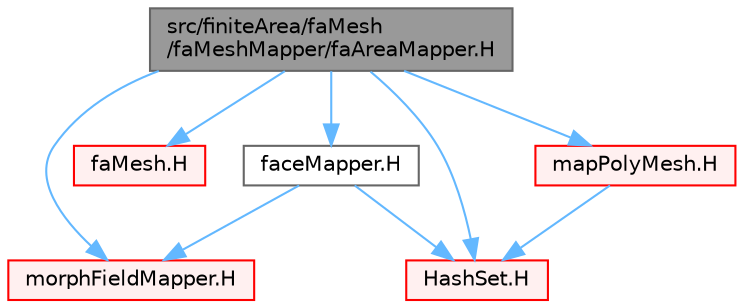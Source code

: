 digraph "src/finiteArea/faMesh/faMeshMapper/faAreaMapper.H"
{
 // LATEX_PDF_SIZE
  bgcolor="transparent";
  edge [fontname=Helvetica,fontsize=10,labelfontname=Helvetica,labelfontsize=10];
  node [fontname=Helvetica,fontsize=10,shape=box,height=0.2,width=0.4];
  Node1 [id="Node000001",label="src/finiteArea/faMesh\l/faMeshMapper/faAreaMapper.H",height=0.2,width=0.4,color="gray40", fillcolor="grey60", style="filled", fontcolor="black",tooltip=" "];
  Node1 -> Node2 [id="edge1_Node000001_Node000002",color="steelblue1",style="solid",tooltip=" "];
  Node2 [id="Node000002",label="morphFieldMapper.H",height=0.2,width=0.4,color="red", fillcolor="#FFF0F0", style="filled",URL="$morphFieldMapper_8H.html",tooltip=" "];
  Node1 -> Node161 [id="edge2_Node000001_Node000161",color="steelblue1",style="solid",tooltip=" "];
  Node161 [id="Node000161",label="faMesh.H",height=0.2,width=0.4,color="red", fillcolor="#FFF0F0", style="filled",URL="$faMesh_8H.html",tooltip=" "];
  Node1 -> Node352 [id="edge3_Node000001_Node000352",color="steelblue1",style="solid",tooltip=" "];
  Node352 [id="Node000352",label="faceMapper.H",height=0.2,width=0.4,color="grey40", fillcolor="white", style="filled",URL="$faceMapper_8H.html",tooltip=" "];
  Node352 -> Node2 [id="edge4_Node000352_Node000002",color="steelblue1",style="solid",tooltip=" "];
  Node352 -> Node147 [id="edge5_Node000352_Node000147",color="steelblue1",style="solid",tooltip=" "];
  Node147 [id="Node000147",label="HashSet.H",height=0.2,width=0.4,color="red", fillcolor="#FFF0F0", style="filled",URL="$HashSet_8H.html",tooltip=" "];
  Node1 -> Node147 [id="edge6_Node000001_Node000147",color="steelblue1",style="solid",tooltip=" "];
  Node1 -> Node353 [id="edge7_Node000001_Node000353",color="steelblue1",style="solid",tooltip=" "];
  Node353 [id="Node000353",label="mapPolyMesh.H",height=0.2,width=0.4,color="red", fillcolor="#FFF0F0", style="filled",URL="$mapPolyMesh_8H.html",tooltip=" "];
  Node353 -> Node147 [id="edge8_Node000353_Node000147",color="steelblue1",style="solid",tooltip=" "];
}
